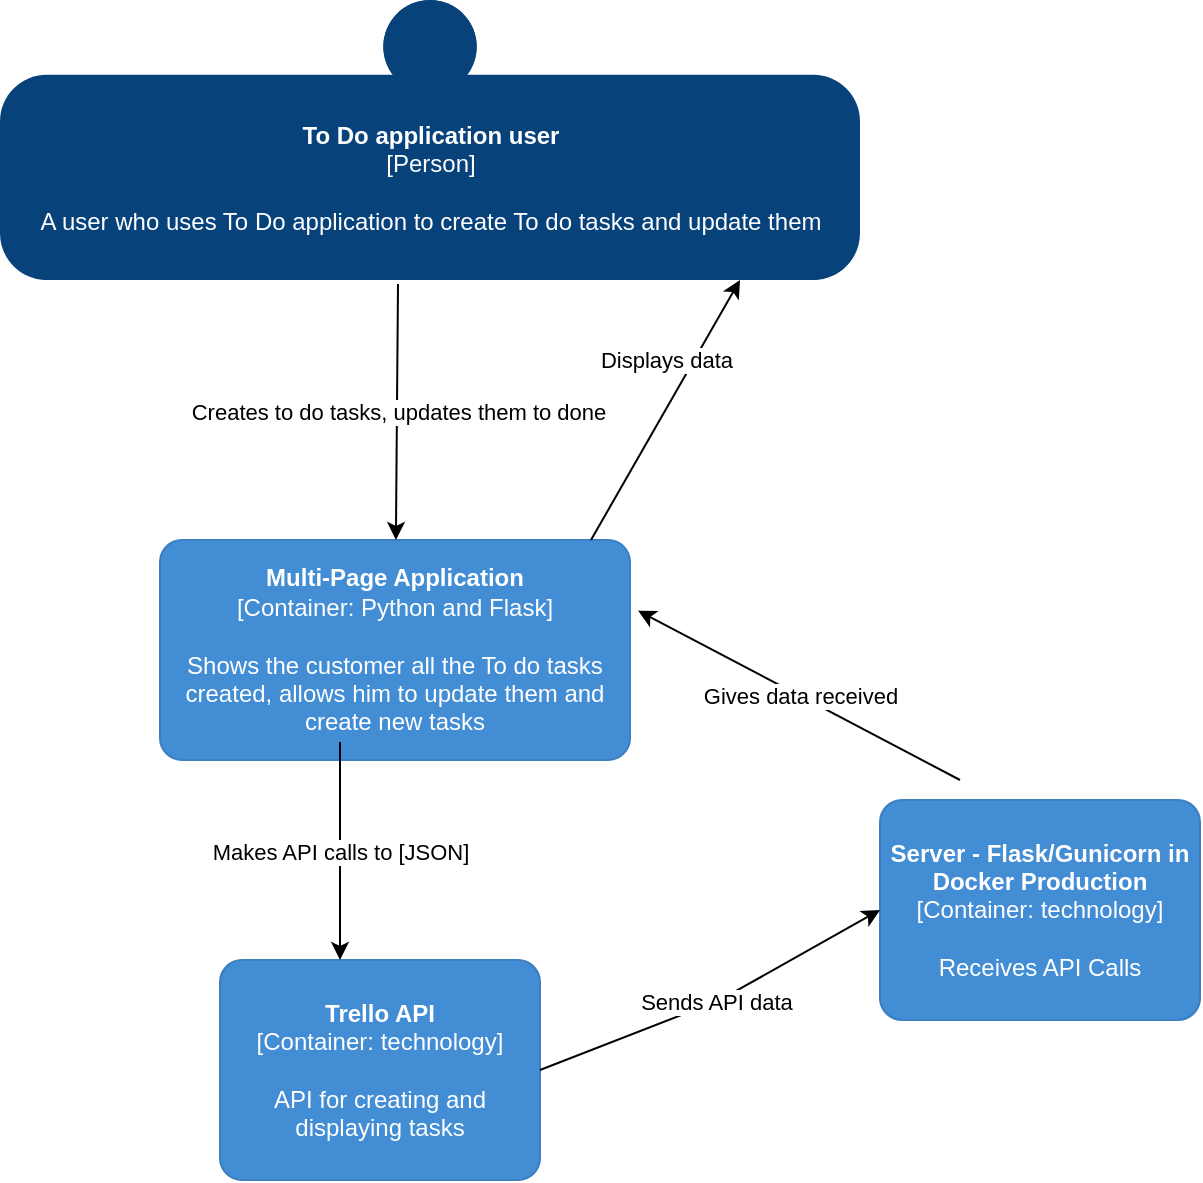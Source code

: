 <mxfile version="14.7.4" type="device"><diagram id="w5pWriD5QhhGcF53dzWc" name="Page-1"><mxGraphModel dx="716" dy="1475" grid="1" gridSize="10" guides="1" tooltips="1" connect="1" arrows="1" fold="1" page="1" pageScale="1" pageWidth="850" pageHeight="1100" math="0" shadow="0"><root><mxCell id="0"/><mxCell id="1" parent="0"/><object placeholders="1" c4Name="To Do application user" c4Type="Person" c4Description="A user who uses To Do application to create To do tasks and update them" label="&lt;b&gt;%c4Name%&lt;/b&gt;&lt;div&gt;[%c4Type%]&lt;/div&gt;&lt;br&gt;&lt;div&gt;%c4Description%&lt;/div&gt;" id="AZCFXjGj8K6FGHCkyG9Q-1"><mxCell style="html=1;dashed=0;whitespace=wrap;fillColor=#08427b;strokeColor=none;fontColor=#ffffff;shape=mxgraph.c4.person;align=center;metaEdit=1;points=[[0.5,0,0],[1,0.5,0],[1,0.75,0],[0.75,1,0],[0.5,1,0],[0.25,1,0],[0,0.75,0],[0,0.5,0]];metaData={&quot;c4Type&quot;:{&quot;editable&quot;:false}};" vertex="1" parent="1"><mxGeometry x="120" y="-1050" width="430" height="140" as="geometry"/></mxCell></object><object placeholders="1" c4Name="Multi-Page Application" c4Type="Container" c4Technology="Python and Flask" c4Description="Shows the customer all the To do tasks created, allows him to update them and create new tasks" label="&lt;b&gt;%c4Name%&lt;/b&gt;&lt;div&gt;[%c4Type%: %c4Technology%]&lt;/div&gt;&lt;br&gt;&lt;div&gt;%c4Description%&lt;/div&gt;" id="AZCFXjGj8K6FGHCkyG9Q-6"><mxCell style="rounded=1;whiteSpace=wrap;html=1;labelBackgroundColor=none;fillColor=#438DD5;fontColor=#ffffff;align=center;arcSize=10;strokeColor=#3C7FC0;metaEdit=1;metaData={&quot;c4Type&quot;:{&quot;editable&quot;:false}};points=[[0.25,0,0],[0.5,0,0],[0.75,0,0],[1,0.25,0],[1,0.5,0],[1,0.75,0],[0.75,1,0],[0.5,1,0],[0.25,1,0],[0,0.75,0],[0,0.5,0],[0,0.25,0]];" vertex="1" parent="1"><mxGeometry x="200" y="-780" width="235" height="110" as="geometry"/></mxCell></object><object placeholders="1" c4Name="Trello API" c4Type="Container" c4Technology="technology" c4Description="API for creating and displaying tasks" label="&lt;b&gt;%c4Name%&lt;/b&gt;&lt;div&gt;[%c4Type%: %c4Technology%]&lt;/div&gt;&lt;br&gt;&lt;div&gt;%c4Description%&lt;/div&gt;" id="AZCFXjGj8K6FGHCkyG9Q-7"><mxCell style="rounded=1;whiteSpace=wrap;html=1;labelBackgroundColor=none;fillColor=#438DD5;fontColor=#ffffff;align=center;arcSize=10;strokeColor=#3C7FC0;metaEdit=1;metaData={&quot;c4Type&quot;:{&quot;editable&quot;:false}};points=[[0.25,0,0],[0.5,0,0],[0.75,0,0],[1,0.25,0],[1,0.5,0],[1,0.75,0],[0.75,1,0],[0.5,1,0],[0.25,1,0],[0,0.75,0],[0,0.5,0],[0,0.25,0]];" vertex="1" parent="1"><mxGeometry x="230" y="-570" width="160" height="110.0" as="geometry"/></mxCell></object><object placeholders="1" c4Name="Server - Flask/Gunicorn in Docker Production" c4Type="Container" c4Technology="technology" c4Description="Receives API Calls" label="&lt;b&gt;%c4Name%&lt;/b&gt;&lt;div&gt;[%c4Type%: %c4Technology%]&lt;/div&gt;&lt;br&gt;&lt;div&gt;%c4Description%&lt;/div&gt;" id="AZCFXjGj8K6FGHCkyG9Q-9"><mxCell style="rounded=1;whiteSpace=wrap;html=1;labelBackgroundColor=none;fillColor=#438DD5;fontColor=#ffffff;align=center;arcSize=10;strokeColor=#3C7FC0;metaEdit=1;metaData={&quot;c4Type&quot;:{&quot;editable&quot;:false}};points=[[0.25,0,0],[0.5,0,0],[0.75,0,0],[1,0.25,0],[1,0.5,0],[1,0.75,0],[0.75,1,0],[0.5,1,0],[0.25,1,0],[0,0.75,0],[0,0.5,0],[0,0.25,0]];" vertex="1" parent="1"><mxGeometry x="560" y="-650" width="160" height="110.0" as="geometry"/></mxCell></object><mxCell id="AZCFXjGj8K6FGHCkyG9Q-10" value="" style="endArrow=classic;html=1;" edge="1" parent="1"><mxGeometry relative="1" as="geometry"><mxPoint x="290" y="-679" as="sourcePoint"/><mxPoint x="290" y="-570" as="targetPoint"/></mxGeometry></mxCell><mxCell id="AZCFXjGj8K6FGHCkyG9Q-11" value="Makes API calls to [JSON]" style="edgeLabel;resizable=0;html=1;align=center;verticalAlign=middle;" connectable="0" vertex="1" parent="AZCFXjGj8K6FGHCkyG9Q-10"><mxGeometry relative="1" as="geometry"/></mxCell><mxCell id="AZCFXjGj8K6FGHCkyG9Q-13" value="" style="endArrow=classic;html=1;" edge="1" parent="1" target="AZCFXjGj8K6FGHCkyG9Q-6"><mxGeometry relative="1" as="geometry"><mxPoint x="319" y="-908" as="sourcePoint"/><mxPoint x="326" y="-800" as="targetPoint"/></mxGeometry></mxCell><mxCell id="AZCFXjGj8K6FGHCkyG9Q-14" value="Creates to do tasks, updates them to done" style="edgeLabel;resizable=0;html=1;align=center;verticalAlign=middle;" connectable="0" vertex="1" parent="AZCFXjGj8K6FGHCkyG9Q-13"><mxGeometry relative="1" as="geometry"/></mxCell><mxCell id="AZCFXjGj8K6FGHCkyG9Q-17" value="" style="endArrow=classic;html=1;exitX=1;exitY=0.5;exitDx=0;exitDy=0;exitPerimeter=0;entryX=0;entryY=0.5;entryDx=0;entryDy=0;entryPerimeter=0;" edge="1" parent="1" source="AZCFXjGj8K6FGHCkyG9Q-7" target="AZCFXjGj8K6FGHCkyG9Q-9"><mxGeometry relative="1" as="geometry"><mxPoint x="400" y="-640" as="sourcePoint"/><mxPoint x="500" y="-640" as="targetPoint"/><Array as="points"><mxPoint x="480" y="-550"/></Array></mxGeometry></mxCell><mxCell id="AZCFXjGj8K6FGHCkyG9Q-18" value="Sends API data" style="edgeLabel;resizable=0;html=1;align=center;verticalAlign=middle;" connectable="0" vertex="1" parent="AZCFXjGj8K6FGHCkyG9Q-17"><mxGeometry relative="1" as="geometry"/></mxCell><mxCell id="AZCFXjGj8K6FGHCkyG9Q-21" value="" style="endArrow=classic;html=1;entryX=1.017;entryY=0.321;entryDx=0;entryDy=0;entryPerimeter=0;" edge="1" parent="1" target="AZCFXjGj8K6FGHCkyG9Q-6"><mxGeometry relative="1" as="geometry"><mxPoint x="600" y="-660" as="sourcePoint"/><mxPoint x="470" y="-740" as="targetPoint"/></mxGeometry></mxCell><mxCell id="AZCFXjGj8K6FGHCkyG9Q-22" value="Gives data received" style="edgeLabel;resizable=0;html=1;align=center;verticalAlign=middle;" connectable="0" vertex="1" parent="AZCFXjGj8K6FGHCkyG9Q-21"><mxGeometry relative="1" as="geometry"/></mxCell><mxCell id="AZCFXjGj8K6FGHCkyG9Q-23" value="" style="endArrow=classic;html=1;exitX=0.917;exitY=0;exitDx=0;exitDy=0;exitPerimeter=0;" edge="1" parent="1" source="AZCFXjGj8K6FGHCkyG9Q-6"><mxGeometry relative="1" as="geometry"><mxPoint x="460" y="-800" as="sourcePoint"/><mxPoint x="490" y="-910" as="targetPoint"/></mxGeometry></mxCell><mxCell id="AZCFXjGj8K6FGHCkyG9Q-24" value="Displays data" style="edgeLabel;resizable=0;html=1;align=center;verticalAlign=middle;" connectable="0" vertex="1" parent="AZCFXjGj8K6FGHCkyG9Q-23"><mxGeometry relative="1" as="geometry"><mxPoint y="-25" as="offset"/></mxGeometry></mxCell></root></mxGraphModel></diagram></mxfile>